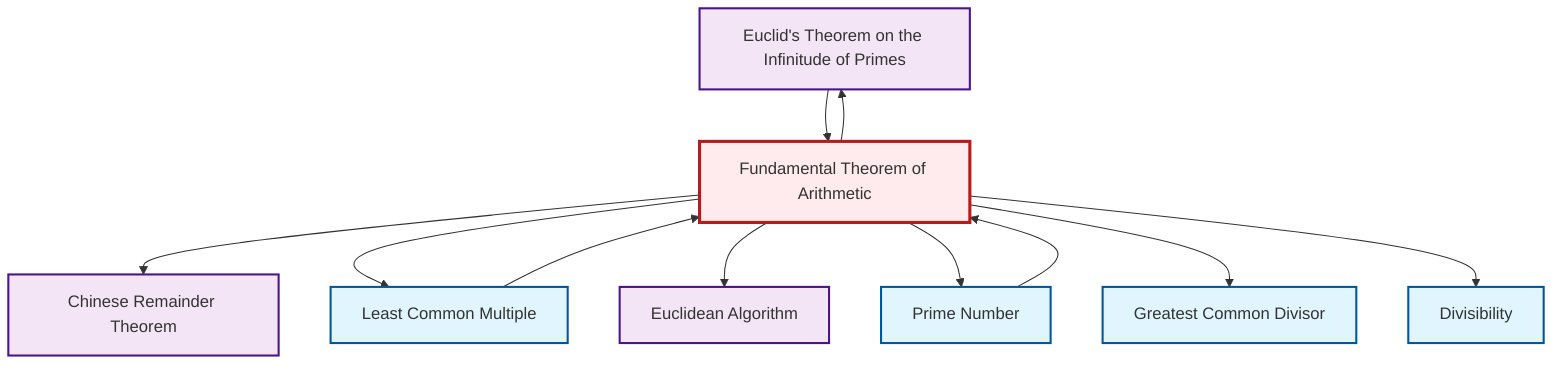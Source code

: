 graph TD
    classDef definition fill:#e1f5fe,stroke:#01579b,stroke-width:2px
    classDef theorem fill:#f3e5f5,stroke:#4a148c,stroke-width:2px
    classDef axiom fill:#fff3e0,stroke:#e65100,stroke-width:2px
    classDef example fill:#e8f5e9,stroke:#1b5e20,stroke-width:2px
    classDef current fill:#ffebee,stroke:#b71c1c,stroke-width:3px
    def-divisibility["Divisibility"]:::definition
    thm-euclid-infinitude-primes["Euclid's Theorem on the Infinitude of Primes"]:::theorem
    def-prime["Prime Number"]:::definition
    thm-chinese-remainder["Chinese Remainder Theorem"]:::theorem
    def-lcm["Least Common Multiple"]:::definition
    thm-euclidean-algorithm["Euclidean Algorithm"]:::theorem
    def-gcd["Greatest Common Divisor"]:::definition
    thm-fundamental-arithmetic["Fundamental Theorem of Arithmetic"]:::theorem
    thm-fundamental-arithmetic --> thm-chinese-remainder
    thm-fundamental-arithmetic --> def-lcm
    def-prime --> thm-fundamental-arithmetic
    thm-fundamental-arithmetic --> thm-euclid-infinitude-primes
    thm-fundamental-arithmetic --> thm-euclidean-algorithm
    thm-euclid-infinitude-primes --> thm-fundamental-arithmetic
    thm-fundamental-arithmetic --> def-prime
    def-lcm --> thm-fundamental-arithmetic
    thm-fundamental-arithmetic --> def-gcd
    thm-fundamental-arithmetic --> def-divisibility
    class thm-fundamental-arithmetic current